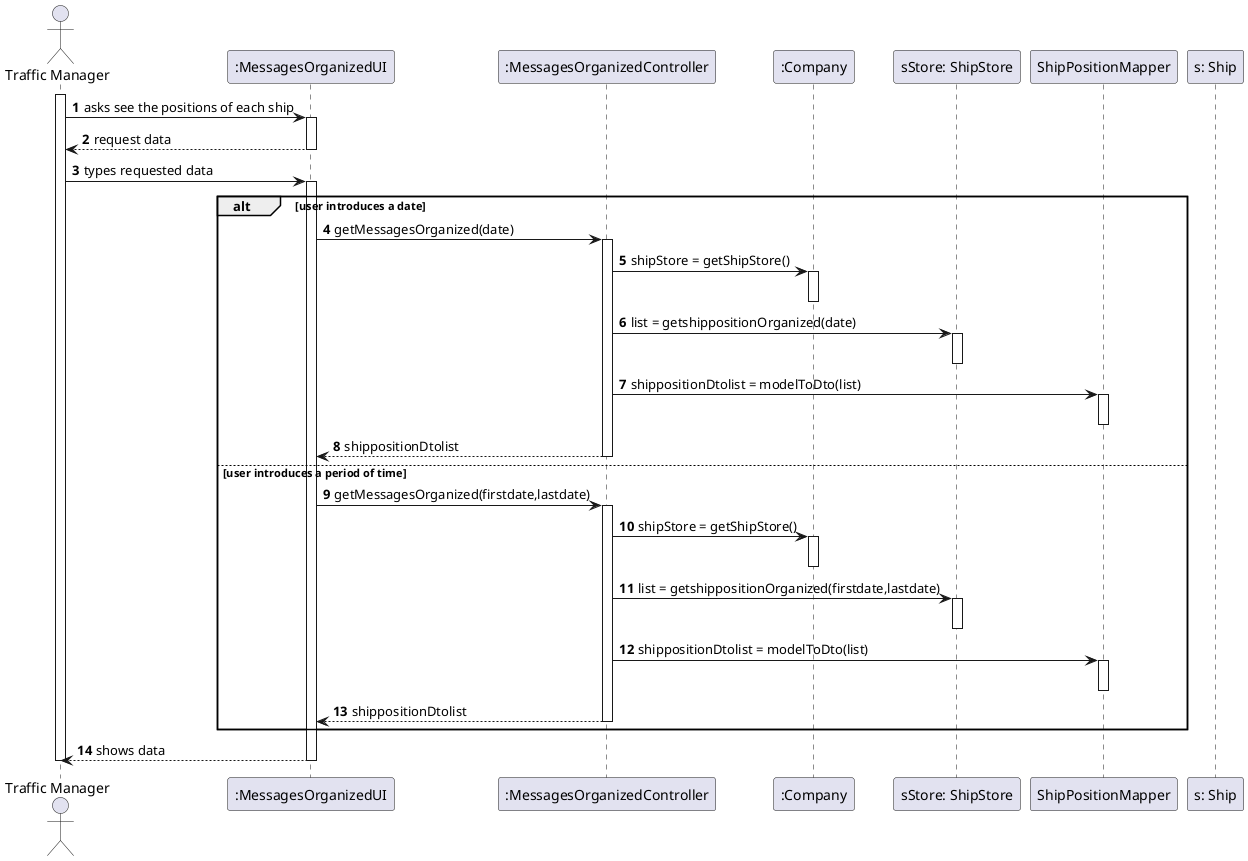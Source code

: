 @startuml
'https://plantuml.com/sequence-diagram

autonumber
actor "Traffic Manager" as TM
participant ":MessagesOrganizedUI" as MOUI
participant ":MessagesOrganizedController" as MOC
participant ":Company" as COMP
participant "sStore: ShipStore" as SS
participant "ShipPositionMapper" as SPM
participant "s: Ship" as S

activate TM
TM -> MOUI : asks see the positions of each ship

activate MOUI
MOUI --> TM : request data
deactivate MOUI
TM -> MOUI : types requested data
activate MOUI
alt user introduces a date
MOUI -> MOC : getMessagesOrganized(date)
activate MOC
MOC -> COMP : shipStore = getShipStore()
activate COMP
deactivate COMP
MOC -> SS : list = getshippositionOrganized(date)
activate SS
deactivate SS
MOC -> SPM : shippositionDtolist = modelToDto(list)
activate SPM
deactivate SPM
MOC --> MOUI : shippositionDtolist
deactivate MOC
else user introduces a period of time
MOUI -> MOC : getMessagesOrganized(firstdate,lastdate)
activate MOC
MOC -> COMP : shipStore = getShipStore()
activate COMP
deactivate COMP
MOC -> SS : list = getshippositionOrganized(firstdate,lastdate)
activate SS
deactivate SS
MOC -> SPM : shippositionDtolist = modelToDto(list)
activate SPM
deactivate SPM
MOC --> MOUI : shippositionDtolist
deactivate MOC


end
MOUI --> TM : shows data
deactivate MOUI
deactivate TM
@enduml